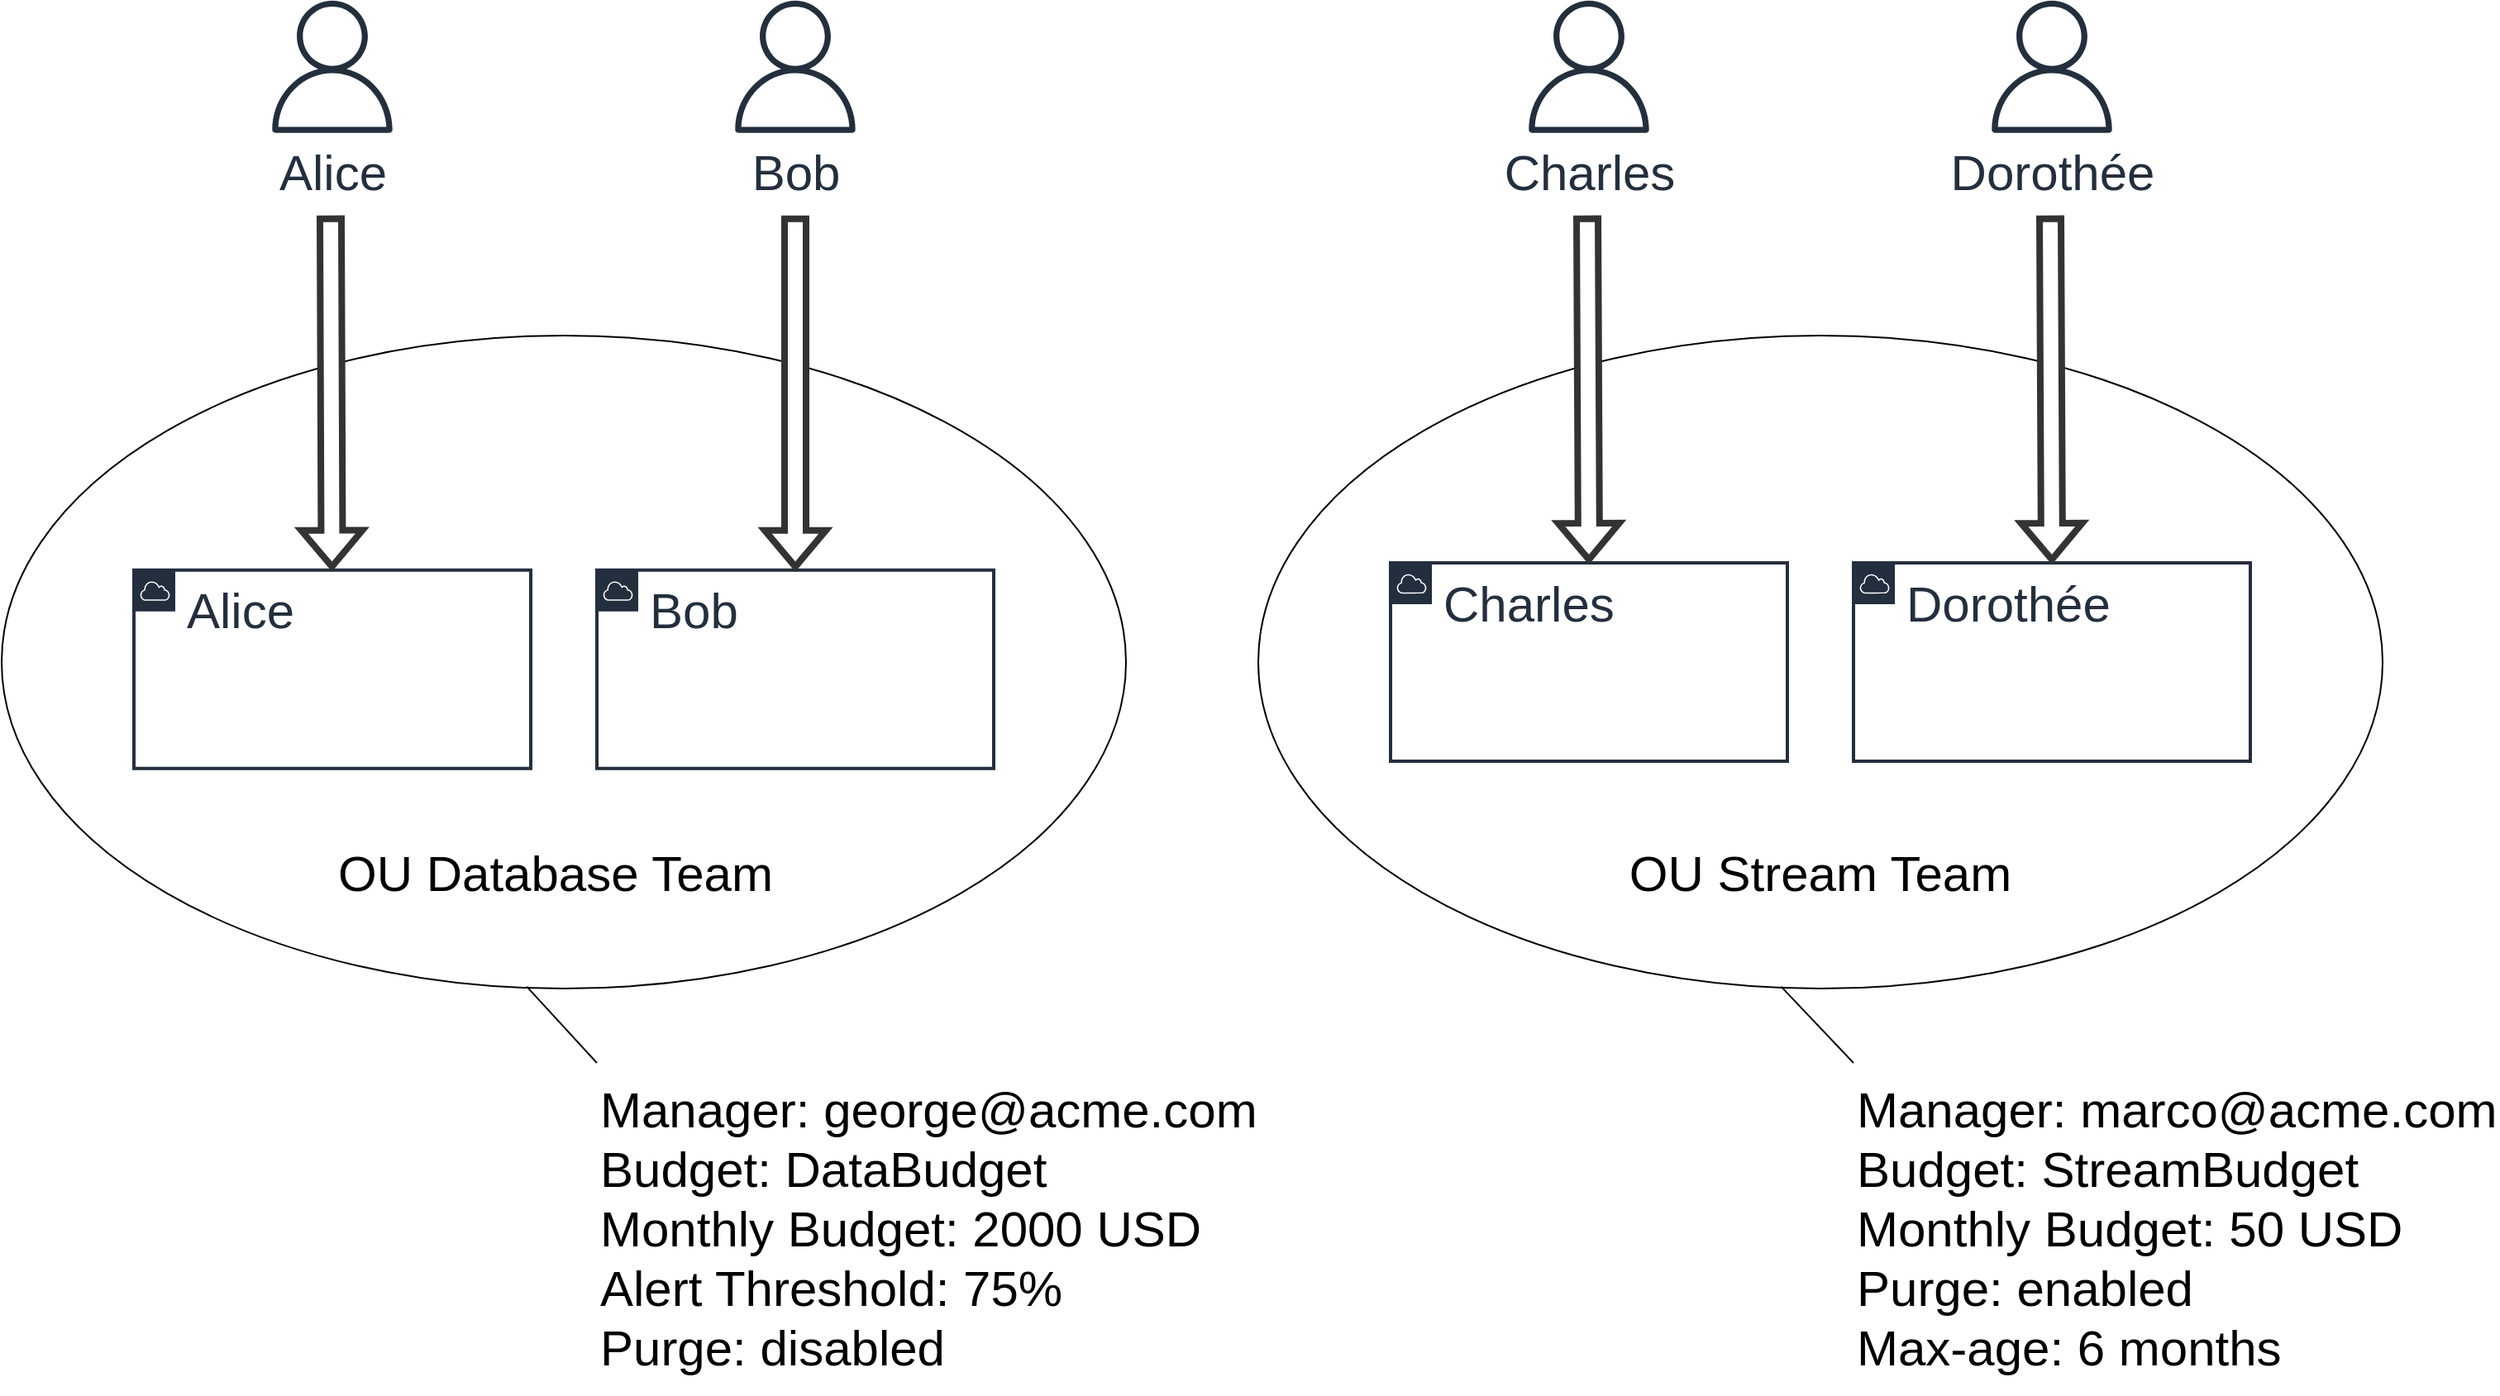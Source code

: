 <mxfile version="17.2.4" type="device"><diagram id="Ht1M8jgEwFfnCIfOTk4-" name="Page-1"><mxGraphModel dx="946" dy="697" grid="1" gridSize="10" guides="1" tooltips="1" connect="1" arrows="1" fold="1" page="1" pageScale="1" pageWidth="1600" pageHeight="900" background="#FFFFFF" math="0" shadow="0"><root><mxCell id="0"/><mxCell id="1" parent="0"/><mxCell id="6YPqIuyjnQY05mhkxri_-5" value="" style="ellipse;whiteSpace=wrap;html=1;" parent="1" vertex="1"><mxGeometry x="840" y="240" width="680" height="395" as="geometry"/></mxCell><mxCell id="6YPqIuyjnQY05mhkxri_-1" value="" style="ellipse;whiteSpace=wrap;html=1;" parent="1" vertex="1"><mxGeometry x="80" y="240" width="680" height="395" as="geometry"/></mxCell><mxCell id="lNVfGLFAs1jdNbvyQik3-2" value="&lt;font style=&quot;font-size: 30px&quot;&gt;Alice&lt;/font&gt;" style="points=[[0,0],[0.25,0],[0.5,0],[0.75,0],[1,0],[1,0.25],[1,0.5],[1,0.75],[1,1],[0.75,1],[0.5,1],[0.25,1],[0,1],[0,0.75],[0,0.5],[0,0.25]];outlineConnect=0;gradientColor=none;html=1;whiteSpace=wrap;fontSize=30;fontStyle=0;container=0;pointerEvents=0;collapsible=0;recursiveResize=0;shape=mxgraph.aws4.group;grIcon=mxgraph.aws4.group_aws_cloud;strokeColor=#232F3E;fillColor=none;verticalAlign=top;align=left;spacingLeft=30;fontColor=#232F3E;dashed=0;strokeWidth=2;" parent="1" vertex="1"><mxGeometry x="160" y="381.83" width="240" height="120" as="geometry"/></mxCell><mxCell id="lNVfGLFAs1jdNbvyQik3-23" value="Alice" style="sketch=0;outlineConnect=0;fontColor=#232F3E;gradientColor=none;fillColor=#232F3D;strokeColor=none;dashed=0;verticalLabelPosition=bottom;verticalAlign=top;align=center;html=1;fontSize=30;fontStyle=0;aspect=fixed;pointerEvents=1;shape=mxgraph.aws4.user;" parent="1" vertex="1"><mxGeometry x="240" y="37.34" width="80" height="80" as="geometry"/></mxCell><mxCell id="ZoBD5x2hrJ1gI9_HTSob-7" value="Bob" style="sketch=0;outlineConnect=0;fontColor=#232F3E;gradientColor=none;fillColor=#232F3D;strokeColor=none;dashed=0;verticalLabelPosition=bottom;verticalAlign=top;align=center;html=1;fontSize=30;fontStyle=0;aspect=fixed;pointerEvents=1;shape=mxgraph.aws4.user;" parent="1" vertex="1"><mxGeometry x="520" y="37.34" width="80" height="80" as="geometry"/></mxCell><mxCell id="ZoBD5x2hrJ1gI9_HTSob-8" value="Charles" style="sketch=0;outlineConnect=0;fontColor=#232F3E;gradientColor=none;fillColor=#232F3D;strokeColor=none;dashed=0;verticalLabelPosition=bottom;verticalAlign=top;align=center;html=1;fontSize=30;fontStyle=0;aspect=fixed;pointerEvents=1;shape=mxgraph.aws4.user;" parent="1" vertex="1"><mxGeometry x="1000" y="37.34" width="80" height="80" as="geometry"/></mxCell><mxCell id="ZoBD5x2hrJ1gI9_HTSob-36" value="" style="shape=flexArrow;endArrow=classic;html=1;rounded=0;strokeColor=#333333;strokeWidth=4;fillColor=default;" parent="1" target="lNVfGLFAs1jdNbvyQik3-2" edge="1"><mxGeometry width="50" height="50" relative="1" as="geometry"><mxPoint x="279" y="167.34" as="sourcePoint"/><mxPoint x="279" y="237.34" as="targetPoint"/></mxGeometry></mxCell><mxCell id="WiGOOxSQMkun-u_vpGy7-2" value="&lt;font style=&quot;font-size: 30px&quot;&gt;Bob&lt;/font&gt;" style="points=[[0,0],[0.25,0],[0.5,0],[0.75,0],[1,0],[1,0.25],[1,0.5],[1,0.75],[1,1],[0.75,1],[0.5,1],[0.25,1],[0,1],[0,0.75],[0,0.5],[0,0.25]];outlineConnect=0;gradientColor=none;html=1;whiteSpace=wrap;fontSize=30;fontStyle=0;container=0;pointerEvents=0;collapsible=0;recursiveResize=0;shape=mxgraph.aws4.group;grIcon=mxgraph.aws4.group_aws_cloud;strokeColor=#232F3E;fillColor=none;verticalAlign=top;align=left;spacingLeft=30;fontColor=#232F3E;dashed=0;strokeWidth=2;" parent="1" vertex="1"><mxGeometry x="440" y="381.83" width="240" height="120" as="geometry"/></mxCell><mxCell id="WiGOOxSQMkun-u_vpGy7-3" value="&lt;font style=&quot;font-size: 30px&quot;&gt;Charles&lt;/font&gt;" style="points=[[0,0],[0.25,0],[0.5,0],[0.75,0],[1,0],[1,0.25],[1,0.5],[1,0.75],[1,1],[0.75,1],[0.5,1],[0.25,1],[0,1],[0,0.75],[0,0.5],[0,0.25]];outlineConnect=0;gradientColor=none;html=1;whiteSpace=wrap;fontSize=30;fontStyle=0;container=0;pointerEvents=0;collapsible=0;recursiveResize=0;shape=mxgraph.aws4.group;grIcon=mxgraph.aws4.group_aws_cloud;strokeColor=#232F3E;fillColor=none;verticalAlign=top;align=left;spacingLeft=30;fontColor=#232F3E;dashed=0;strokeWidth=2;" parent="1" vertex="1"><mxGeometry x="920" y="377.5" width="240" height="120" as="geometry"/></mxCell><mxCell id="WiGOOxSQMkun-u_vpGy7-4" value="" style="shape=flexArrow;endArrow=classic;html=1;rounded=0;strokeColor=#333333;strokeWidth=4;fillColor=default;" parent="1" target="WiGOOxSQMkun-u_vpGy7-2" edge="1"><mxGeometry width="50" height="50" relative="1" as="geometry"><mxPoint x="560" y="167.34" as="sourcePoint"/><mxPoint x="560" y="237.34" as="targetPoint"/></mxGeometry></mxCell><mxCell id="WiGOOxSQMkun-u_vpGy7-5" value="" style="shape=flexArrow;endArrow=classic;html=1;rounded=0;strokeColor=#333333;strokeWidth=4;entryX=0.5;entryY=0;entryDx=0;entryDy=0;fillColor=default;" parent="1" target="WiGOOxSQMkun-u_vpGy7-3" edge="1"><mxGeometry width="50" height="50" relative="1" as="geometry"><mxPoint x="1039" y="167.34" as="sourcePoint"/><mxPoint x="1039" y="237.34" as="targetPoint"/></mxGeometry></mxCell><mxCell id="WiGOOxSQMkun-u_vpGy7-6" style="edgeStyle=orthogonalEdgeStyle;rounded=0;orthogonalLoop=1;jettySize=auto;html=1;exitX=0.5;exitY=1;exitDx=0;exitDy=0;" parent="1" source="lNVfGLFAs1jdNbvyQik3-2" target="lNVfGLFAs1jdNbvyQik3-2" edge="1"><mxGeometry relative="1" as="geometry"/></mxCell><mxCell id="WiGOOxSQMkun-u_vpGy7-7" style="edgeStyle=orthogonalEdgeStyle;rounded=0;orthogonalLoop=1;jettySize=auto;html=1;exitX=0.5;exitY=1;exitDx=0;exitDy=0;" parent="1" source="lNVfGLFAs1jdNbvyQik3-2" target="lNVfGLFAs1jdNbvyQik3-2" edge="1"><mxGeometry relative="1" as="geometry"/></mxCell><mxCell id="6YPqIuyjnQY05mhkxri_-2" value="Dorothée" style="sketch=0;outlineConnect=0;fontColor=#232F3E;gradientColor=none;fillColor=#232F3D;strokeColor=none;dashed=0;verticalLabelPosition=bottom;verticalAlign=top;align=center;html=1;fontSize=30;fontStyle=0;aspect=fixed;pointerEvents=1;shape=mxgraph.aws4.user;" parent="1" vertex="1"><mxGeometry x="1280" y="37.34" width="80" height="80" as="geometry"/></mxCell><mxCell id="6YPqIuyjnQY05mhkxri_-3" value="&lt;font style=&quot;font-size: 30px&quot;&gt;Dorothée&lt;/font&gt;" style="points=[[0,0],[0.25,0],[0.5,0],[0.75,0],[1,0],[1,0.25],[1,0.5],[1,0.75],[1,1],[0.75,1],[0.5,1],[0.25,1],[0,1],[0,0.75],[0,0.5],[0,0.25]];outlineConnect=0;gradientColor=none;html=1;whiteSpace=wrap;fontSize=30;fontStyle=0;container=0;pointerEvents=0;collapsible=0;recursiveResize=0;shape=mxgraph.aws4.group;grIcon=mxgraph.aws4.group_aws_cloud;strokeColor=#232F3E;fillColor=none;verticalAlign=top;align=left;spacingLeft=30;fontColor=#232F3E;dashed=0;strokeWidth=2;" parent="1" vertex="1"><mxGeometry x="1200" y="377.5" width="240" height="120" as="geometry"/></mxCell><mxCell id="6YPqIuyjnQY05mhkxri_-4" value="" style="shape=flexArrow;endArrow=classic;html=1;rounded=0;strokeColor=#333333;strokeWidth=4;entryX=0.5;entryY=0;entryDx=0;entryDy=0;fillColor=default;" parent="1" target="6YPqIuyjnQY05mhkxri_-3" edge="1"><mxGeometry width="50" height="50" relative="1" as="geometry"><mxPoint x="1319" y="167.34" as="sourcePoint"/><mxPoint x="1319" y="237.34" as="targetPoint"/></mxGeometry></mxCell><mxCell id="6YPqIuyjnQY05mhkxri_-7" value="" style="endArrow=none;html=1;rounded=0;entryX=0.465;entryY=0.997;entryDx=0;entryDy=0;entryPerimeter=0;exitX=0;exitY=0;exitDx=0;exitDy=0;" parent="1" source="6YPqIuyjnQY05mhkxri_-11" target="6YPqIuyjnQY05mhkxri_-5" edge="1"><mxGeometry width="50" height="50" relative="1" as="geometry"><mxPoint x="1280" y="680" as="sourcePoint"/><mxPoint x="610" y="690" as="targetPoint"/></mxGeometry></mxCell><mxCell id="6YPqIuyjnQY05mhkxri_-8" value="OU Database Team" style="text;html=1;strokeColor=none;fillColor=none;align=center;verticalAlign=middle;whiteSpace=wrap;rounded=0;fontSize=30;" parent="1" vertex="1"><mxGeometry x="240" y="550" width="350" height="30" as="geometry"/></mxCell><mxCell id="6YPqIuyjnQY05mhkxri_-9" value="OU Stream Team" style="text;html=1;strokeColor=none;fillColor=none;align=center;verticalAlign=middle;whiteSpace=wrap;rounded=0;fontSize=30;" parent="1" vertex="1"><mxGeometry x="1005" y="550" width="350" height="30" as="geometry"/></mxCell><mxCell id="6YPqIuyjnQY05mhkxri_-10" value="Manager: george@acme.com&lt;br&gt;Budget: DataBudget&lt;br&gt;Monthly Budget: 2000&amp;nbsp;USD&lt;br&gt;Alert Threshold: 75%&lt;br&gt;Purge: disabled" style="text;html=1;strokeColor=none;fillColor=none;align=left;verticalAlign=middle;whiteSpace=wrap;rounded=0;fontSize=30;" parent="1" vertex="1"><mxGeometry x="440" y="680" width="520" height="200" as="geometry"/></mxCell><mxCell id="6YPqIuyjnQY05mhkxri_-11" value="Manager: marco@acme.com&lt;br&gt;Budget: StreamBudget&lt;br&gt;Monthly Budget: 50 USD&lt;br&gt;Purge: enabled&lt;br&gt;Max-age: 6 months" style="text;html=1;strokeColor=none;fillColor=none;align=left;verticalAlign=middle;whiteSpace=wrap;rounded=0;fontSize=30;" parent="1" vertex="1"><mxGeometry x="1200" y="680" width="390" height="200" as="geometry"/></mxCell><mxCell id="6YPqIuyjnQY05mhkxri_-12" value="" style="endArrow=none;html=1;rounded=0;entryX=0.467;entryY=0.997;entryDx=0;entryDy=0;entryPerimeter=0;" parent="1" target="6YPqIuyjnQY05mhkxri_-1" edge="1"><mxGeometry width="50" height="50" relative="1" as="geometry"><mxPoint x="440" y="680" as="sourcePoint"/><mxPoint x="1283.84" y="637.1" as="targetPoint"/></mxGeometry></mxCell></root></mxGraphModel></diagram></mxfile>